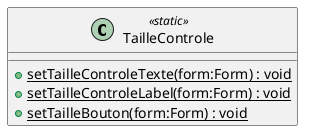 @startuml
class TailleControle <<static>> {
    + {static} setTailleControleTexte(form:Form) : void
    + {static} setTailleControleLabel(form:Form) : void
    + {static} setTailleBouton(form:Form) : void
}
@enduml
